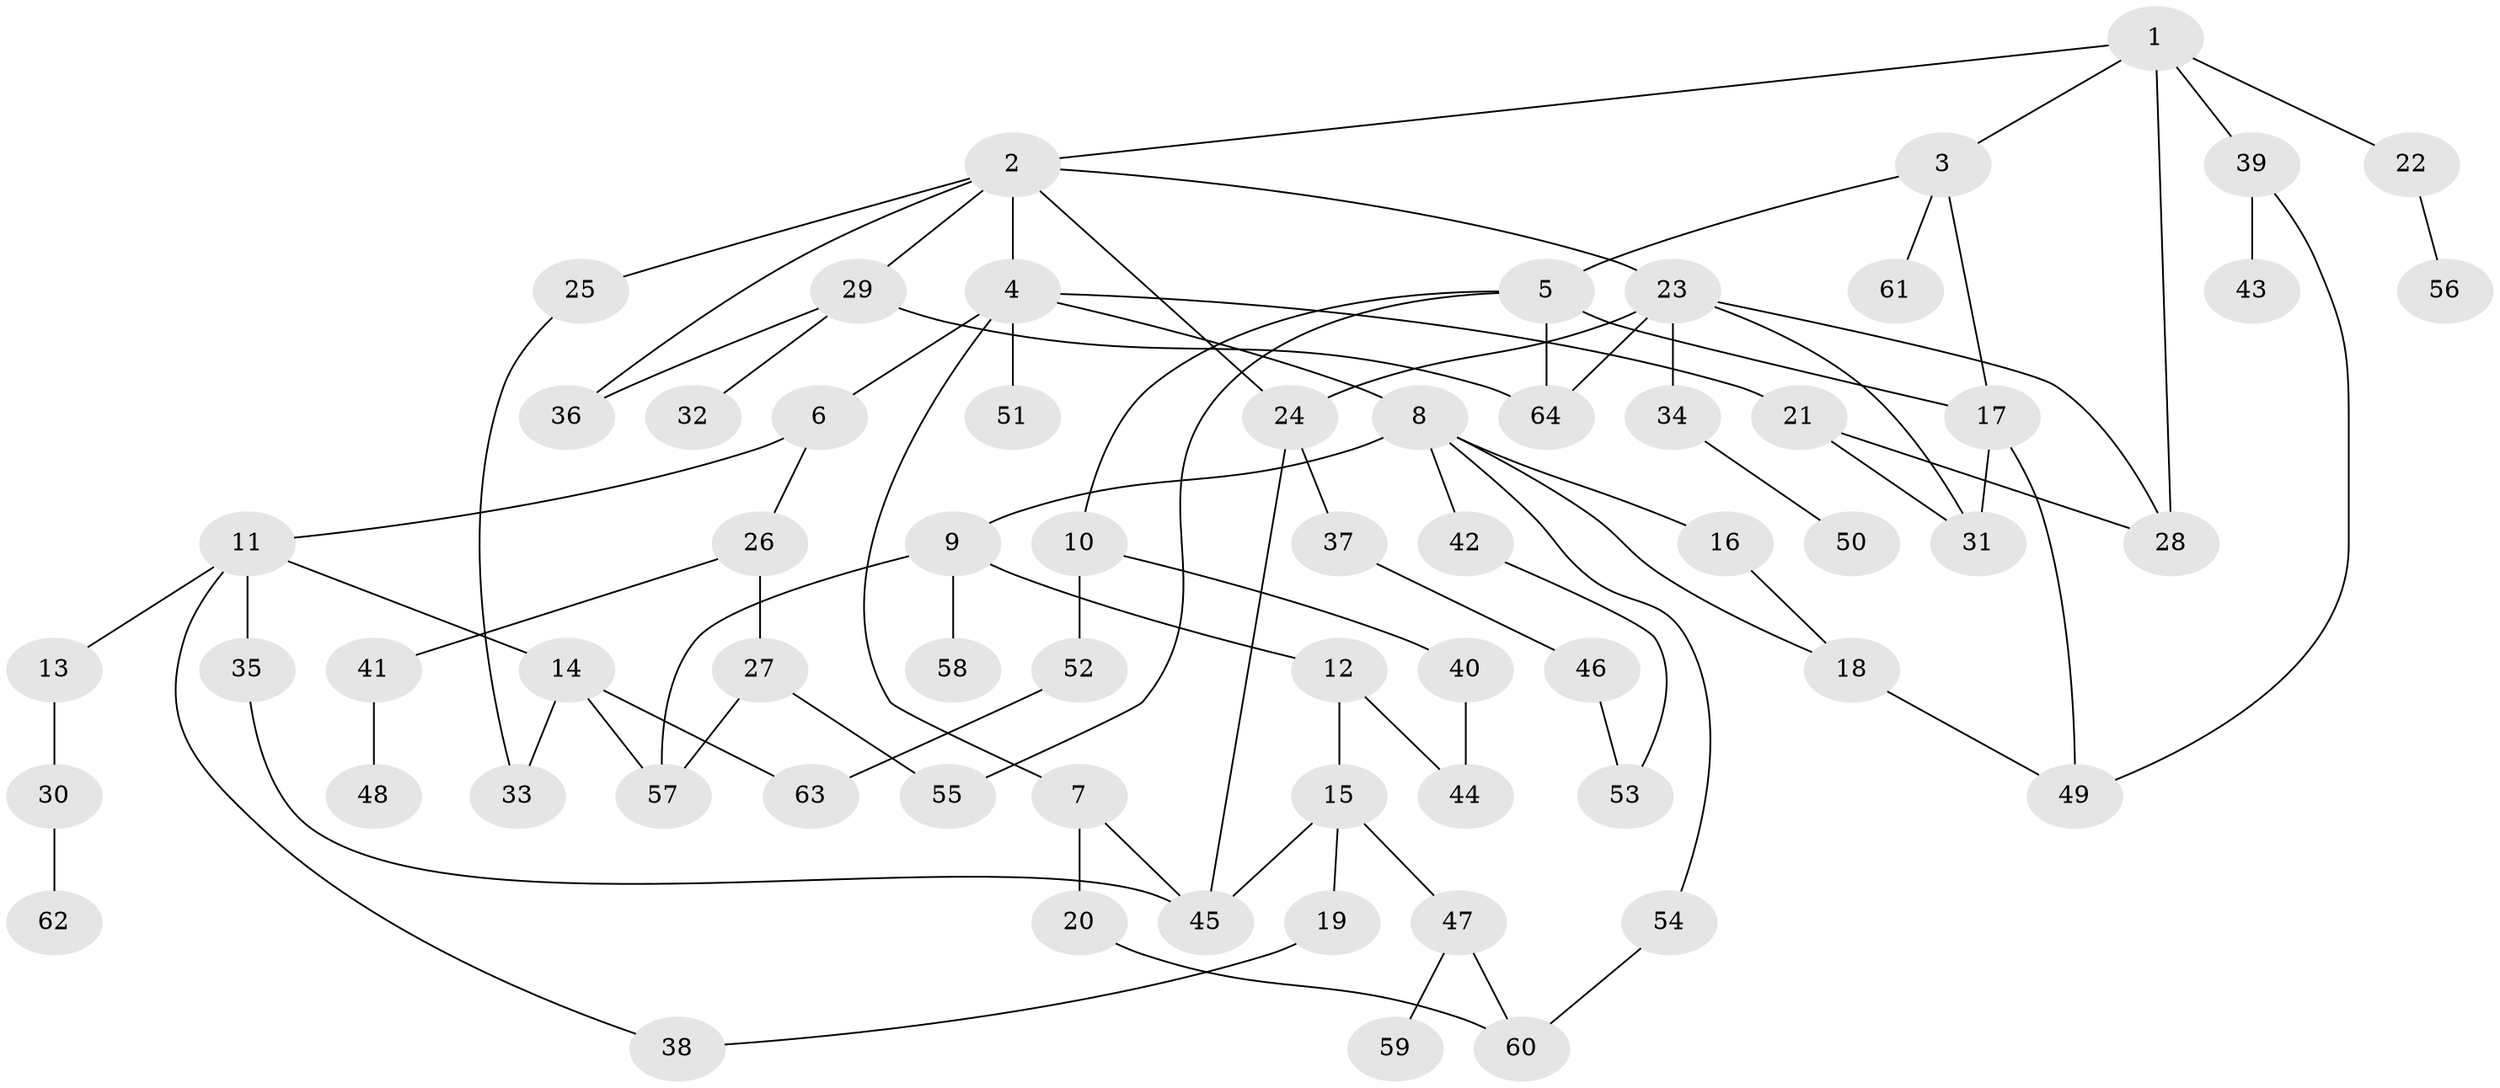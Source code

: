 // coarse degree distribution, {5: 0.07894736842105263, 4: 0.15789473684210525, 2: 0.2894736842105263, 7: 0.02631578947368421, 3: 0.13157894736842105, 1: 0.2631578947368421, 11: 0.02631578947368421, 6: 0.02631578947368421}
// Generated by graph-tools (version 1.1) at 2025/44/03/04/25 21:44:34]
// undirected, 64 vertices, 88 edges
graph export_dot {
graph [start="1"]
  node [color=gray90,style=filled];
  1;
  2;
  3;
  4;
  5;
  6;
  7;
  8;
  9;
  10;
  11;
  12;
  13;
  14;
  15;
  16;
  17;
  18;
  19;
  20;
  21;
  22;
  23;
  24;
  25;
  26;
  27;
  28;
  29;
  30;
  31;
  32;
  33;
  34;
  35;
  36;
  37;
  38;
  39;
  40;
  41;
  42;
  43;
  44;
  45;
  46;
  47;
  48;
  49;
  50;
  51;
  52;
  53;
  54;
  55;
  56;
  57;
  58;
  59;
  60;
  61;
  62;
  63;
  64;
  1 -- 2;
  1 -- 3;
  1 -- 22;
  1 -- 28;
  1 -- 39;
  2 -- 4;
  2 -- 23;
  2 -- 25;
  2 -- 29;
  2 -- 24;
  2 -- 36;
  3 -- 5;
  3 -- 17;
  3 -- 61;
  4 -- 6;
  4 -- 7;
  4 -- 8;
  4 -- 21;
  4 -- 51;
  5 -- 10;
  5 -- 55;
  5 -- 17;
  5 -- 64;
  6 -- 11;
  6 -- 26;
  7 -- 20;
  7 -- 45;
  8 -- 9;
  8 -- 16;
  8 -- 18;
  8 -- 42;
  8 -- 54;
  9 -- 12;
  9 -- 57;
  9 -- 58;
  10 -- 40;
  10 -- 52;
  11 -- 13;
  11 -- 14;
  11 -- 35;
  11 -- 38;
  12 -- 15;
  12 -- 44;
  13 -- 30;
  14 -- 33;
  14 -- 63;
  14 -- 57;
  15 -- 19;
  15 -- 47;
  15 -- 45;
  16 -- 18;
  17 -- 49;
  17 -- 31;
  18 -- 49;
  19 -- 38;
  20 -- 60;
  21 -- 31;
  21 -- 28;
  22 -- 56;
  23 -- 24;
  23 -- 34;
  23 -- 64;
  23 -- 31;
  23 -- 28;
  24 -- 37;
  24 -- 45;
  25 -- 33;
  26 -- 27;
  26 -- 41;
  27 -- 55;
  27 -- 57;
  29 -- 32;
  29 -- 36;
  29 -- 64;
  30 -- 62;
  34 -- 50;
  35 -- 45;
  37 -- 46;
  39 -- 43;
  39 -- 49;
  40 -- 44;
  41 -- 48;
  42 -- 53;
  46 -- 53;
  47 -- 59;
  47 -- 60;
  52 -- 63;
  54 -- 60;
}
